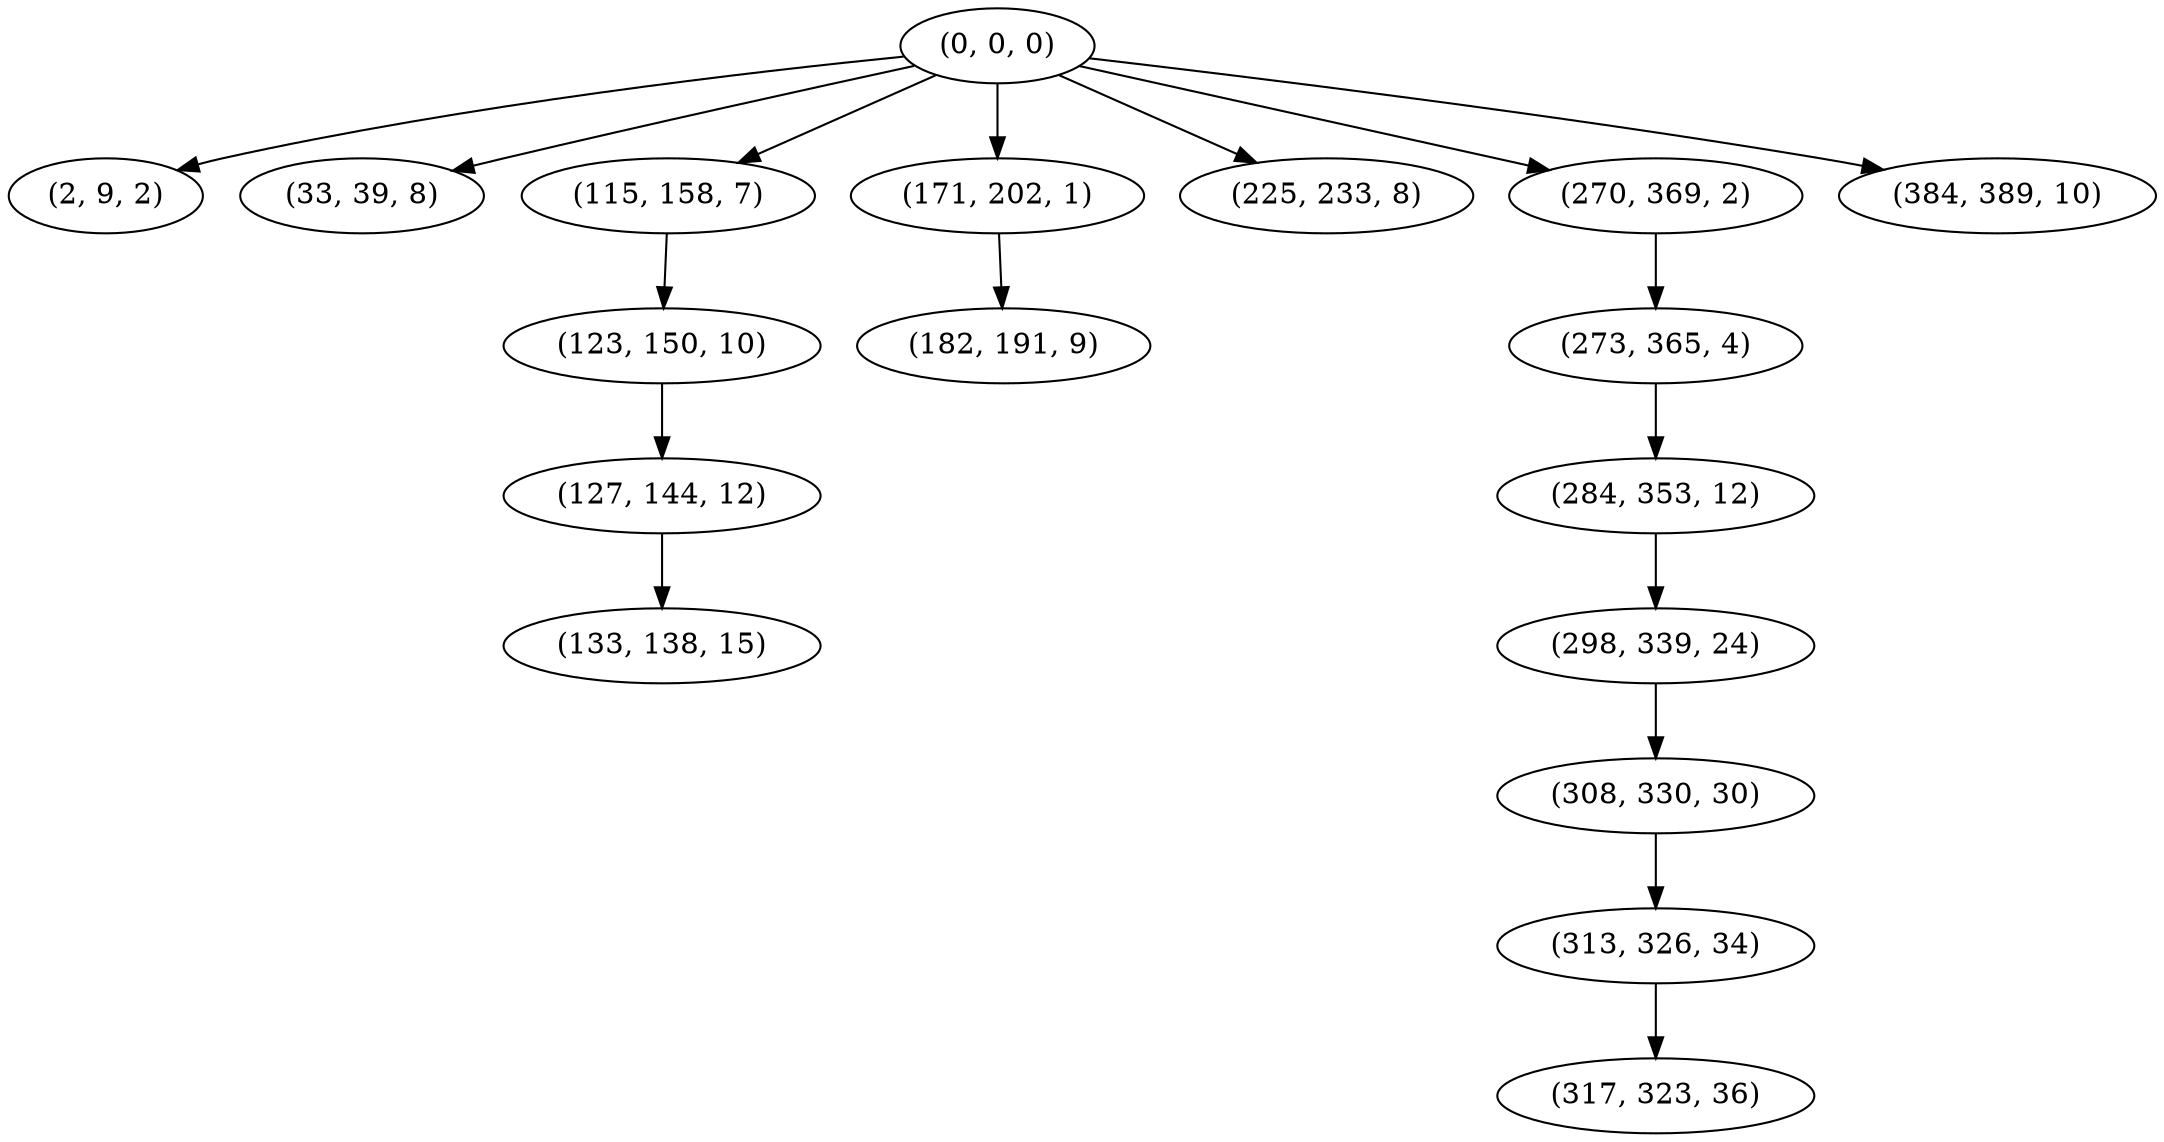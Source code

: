 digraph tree {
    "(0, 0, 0)";
    "(2, 9, 2)";
    "(33, 39, 8)";
    "(115, 158, 7)";
    "(123, 150, 10)";
    "(127, 144, 12)";
    "(133, 138, 15)";
    "(171, 202, 1)";
    "(182, 191, 9)";
    "(225, 233, 8)";
    "(270, 369, 2)";
    "(273, 365, 4)";
    "(284, 353, 12)";
    "(298, 339, 24)";
    "(308, 330, 30)";
    "(313, 326, 34)";
    "(317, 323, 36)";
    "(384, 389, 10)";
    "(0, 0, 0)" -> "(2, 9, 2)";
    "(0, 0, 0)" -> "(33, 39, 8)";
    "(0, 0, 0)" -> "(115, 158, 7)";
    "(0, 0, 0)" -> "(171, 202, 1)";
    "(0, 0, 0)" -> "(225, 233, 8)";
    "(0, 0, 0)" -> "(270, 369, 2)";
    "(0, 0, 0)" -> "(384, 389, 10)";
    "(115, 158, 7)" -> "(123, 150, 10)";
    "(123, 150, 10)" -> "(127, 144, 12)";
    "(127, 144, 12)" -> "(133, 138, 15)";
    "(171, 202, 1)" -> "(182, 191, 9)";
    "(270, 369, 2)" -> "(273, 365, 4)";
    "(273, 365, 4)" -> "(284, 353, 12)";
    "(284, 353, 12)" -> "(298, 339, 24)";
    "(298, 339, 24)" -> "(308, 330, 30)";
    "(308, 330, 30)" -> "(313, 326, 34)";
    "(313, 326, 34)" -> "(317, 323, 36)";
}
